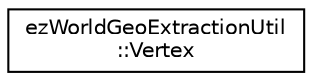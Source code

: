digraph "Graphical Class Hierarchy"
{
 // LATEX_PDF_SIZE
  edge [fontname="Helvetica",fontsize="10",labelfontname="Helvetica",labelfontsize="10"];
  node [fontname="Helvetica",fontsize="10",shape=record];
  rankdir="LR";
  Node0 [label="ezWorldGeoExtractionUtil\l::Vertex",height=0.2,width=0.4,color="black", fillcolor="white", style="filled",URL="$d1/dc6/structez_world_geo_extraction_util_1_1_vertex.htm",tooltip=" "];
}
